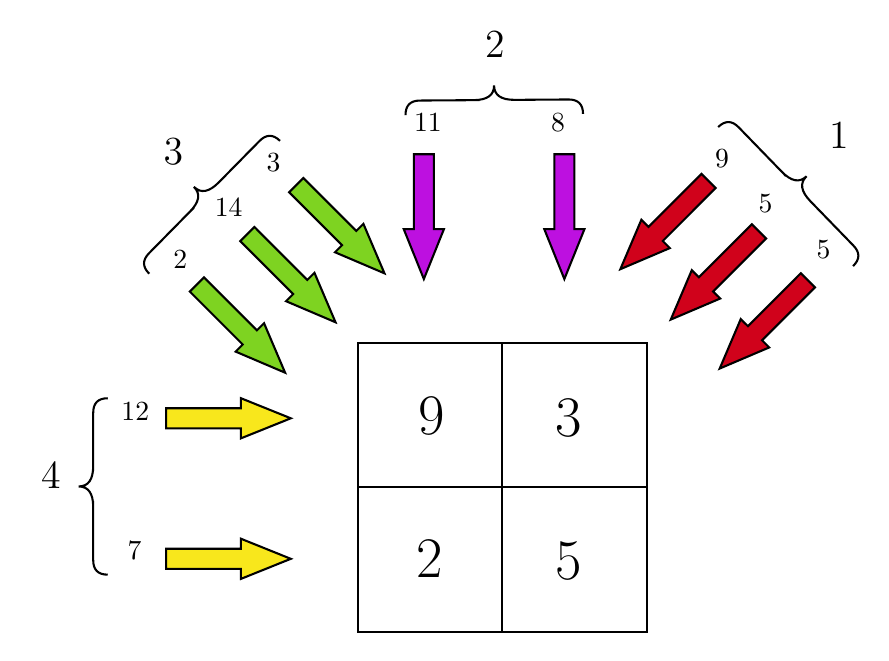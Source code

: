 

\tikzset{every picture/.style={line width=0.75pt}} %set default line width to 0.75pt        

\begin{tikzpicture}[x=0.75pt,y=0.75pt,yscale=-1,xscale=1]
%uncomment if require: \path (0,326); %set diagram left start at 0, and has height of 326

%Right Arrow [id:dp38431386514213384] 
\draw  [fill={rgb, 255:red, 248; green, 231; blue, 28 }  ,fill opacity=1 ] (79,178.19) -- (115.06,178.19) -- (115.06,173.35) -- (139.1,183.03) -- (115.06,192.7) -- (115.06,187.86) -- (79,187.86) -- cycle ;
%Right Arrow [id:dp5097323631814934] 
\draw  [fill={rgb, 255:red, 248; green, 231; blue, 28 }  ,fill opacity=1 ] (79,245.89) -- (115.06,245.89) -- (115.06,241.05) -- (139.1,250.73) -- (115.06,260.4) -- (115.06,255.56) -- (79,255.56) -- cycle ;

%Shape: Square [id:dp9700058508659903] 
\draw   (171.37,146.63) -- (241,146.63) -- (241,216.27) -- (171.37,216.27) -- cycle ;
%Shape: Square [id:dp6647608231464432] 
\draw   (241,146.63) -- (310.63,146.63) -- (310.63,216.27) -- (241,216.27) -- cycle ;
%Shape: Square [id:dp9470626137808097] 
\draw   (171.37,216.27) -- (241,216.27) -- (241,285.9) -- (171.37,285.9) -- cycle ;
%Shape: Square [id:dp6934922046398575] 
\draw   (241,216.27) -- (310.63,216.27) -- (310.63,285.9) -- (241,285.9) -- cycle ;
%Right Arrow [id:dp9756427982080893] 
\draw  [fill={rgb, 255:red, 208; green, 2; blue, 27 }  ,fill opacity=1 ] (368.07,96.4) -- (342.57,121.9) -- (346,125.32) -- (322.15,135.48) -- (332.31,111.64) -- (335.73,115.06) -- (361.23,89.56) -- cycle ;
%Right Arrow [id:dp013401802634246729] 
\draw  [fill={rgb, 255:red, 208; green, 2; blue, 27 }  ,fill opacity=1 ] (391.65,119.98) -- (366.16,145.48) -- (369.58,148.9) -- (345.74,159.06) -- (355.89,135.22) -- (359.32,138.64) -- (384.81,113.14) -- cycle ;
%Right Arrow [id:dp05343926392193121] 
\draw  [fill={rgb, 255:red, 208; green, 2; blue, 27 }  ,fill opacity=1 ] (343.78,72.11) -- (318.29,97.61) -- (321.71,101.03) -- (297.87,111.19) -- (308.02,87.35) -- (311.44,90.77) -- (336.94,65.27) -- cycle ;

%Right Arrow [id:dp9535963760890628] 
\draw  [fill={rgb, 255:red, 126; green, 211; blue, 33 }  ,fill opacity=1 ] (121.58,90.85) -- (147.07,116.35) -- (150.49,112.93) -- (160.65,136.77) -- (136.81,126.61) -- (140.23,123.19) -- (114.73,97.69) -- cycle ;
%Right Arrow [id:dp25151810595171387] 
\draw  [fill={rgb, 255:red, 126; green, 211; blue, 33 }  ,fill opacity=1 ] (145.16,67.27) -- (170.66,92.77) -- (174.08,89.35) -- (184.23,113.19) -- (160.39,103.03) -- (163.81,99.61) -- (138.32,74.11) -- cycle ;
%Right Arrow [id:dp6111481595320248] 
\draw  [fill={rgb, 255:red, 126; green, 211; blue, 33 }  ,fill opacity=1 ] (97.29,115.14) -- (122.78,140.64) -- (126.21,137.22) -- (136.36,161.06) -- (112.52,150.9) -- (115.94,147.48) -- (90.45,121.98) -- cycle ;

%Right Arrow [id:dp04606191955719341] 
\draw  [fill={rgb, 255:red, 189; green, 16; blue, 224 }  ,fill opacity=1 ] (275.74,55.83) -- (275.74,91.89) -- (280.58,91.89) -- (270.9,115.93) -- (261.23,91.89) -- (266.06,91.89) -- (266.06,55.83) -- cycle ;
%Right Arrow [id:dp3855216550911046] 
\draw  [fill={rgb, 255:red, 189; green, 16; blue, 224 }  ,fill opacity=1 ] (208.04,55.83) -- (208.04,91.89) -- (212.88,91.89) -- (203.2,115.93) -- (193.52,91.89) -- (198.36,91.89) -- (198.36,55.83) -- cycle ;

%Shape: Brace [id:dp5692668571745138] 
\draw   (410,109.7) .. controls (413.35,106.45) and (413.4,103.15) .. (410.15,99.8) -- (389.49,78.5) .. controls (384.85,73.71) and (384.2,69.7) .. (387.55,66.45) .. controls (384.2,69.7) and (380.21,68.93) .. (375.56,64.15)(377.65,66.3) -- (354.9,42.85) .. controls (351.65,39.5) and (348.35,39.45) .. (345,42.7) ;
%Shape: Brace [id:dp9232322927362777] 
\draw   (279.9,36.37) .. controls (279.87,31.7) and (277.52,29.39) .. (272.85,29.42) -- (247.08,29.61) .. controls (240.41,29.66) and (237.06,27.35) .. (237.03,22.68) .. controls (237.06,27.35) and (233.75,29.7) .. (227.08,29.75)(230.08,29.73) -- (201.32,29.94) .. controls (196.65,29.97) and (194.34,32.32) .. (194.37,36.99) ;
%Shape: Brace [id:dp9305641238645976] 
\draw   (133.9,49.37) .. controls (130.57,46.1) and (127.27,46.12) .. (124,49.44) -- (104.43,69.33) .. controls (99.75,74.08) and (95.75,74.82) .. (92.42,71.54) .. controls (95.75,74.82) and (95.07,78.83) .. (90.4,83.58)(92.5,81.44) -- (70.82,103.47) .. controls (67.55,106.79) and (67.57,110.09) .. (70.9,113.37) ;
%Shape: Brace [id:dp8370829272018719] 
\draw   (50.9,173.37) .. controls (46.23,173.37) and (43.9,175.7) .. (43.9,180.37) -- (43.9,205.87) .. controls (43.9,212.54) and (41.57,215.87) .. (36.9,215.87) .. controls (41.57,215.87) and (43.9,219.2) .. (43.9,225.87)(43.9,222.87) -- (43.9,251.37) .. controls (43.9,256.04) and (46.23,258.37) .. (50.9,258.37) ;

% Text Node
\draw (199,171.33) node [anchor=north west][inner sep=0.75pt]  [font=\huge]  {$9$};
% Text Node
\draw (265,172.33) node [anchor=north west][inner sep=0.75pt]  [font=\huge]  {$3$};
% Text Node
\draw (198,240.33) node [anchor=north west][inner sep=0.75pt]  [font=\huge]  {$2$};
% Text Node
\draw (265,241.33) node [anchor=north west][inner sep=0.75pt]  [font=\huge]  {$5$};
% Text Node
\draw (397,39.33) node [anchor=north west][inner sep=0.75pt]  [font=\Large]  {$1$};
% Text Node
\draw (231.27,-4.67) node [anchor=north west][inner sep=0.75pt]  [font=\Large]  {$2$};
% Text Node
\draw (76.27,47.1) node [anchor=north west][inner sep=0.75pt]  [font=\Large]  {$3$};
% Text Node
\draw (17.27,203.1) node [anchor=north west][inner sep=0.75pt]  [font=\Large]  {$4$};
% Text Node
\draw (342,51.93) node [anchor=north west][inner sep=0.75pt]    {$9$};
% Text Node
\draw (363,73.93) node [anchor=north west][inner sep=0.75pt]    {$5$};
% Text Node
\draw (391,95.93) node [anchor=north west][inner sep=0.75pt]    {$5$};
% Text Node
\draw (197,34.93) node [anchor=north west][inner sep=0.75pt]    {$11$};
% Text Node
\draw (263,34.93) node [anchor=north west][inner sep=0.75pt]    {$8$};
% Text Node
\draw (81,100.93) node [anchor=north west][inner sep=0.75pt]    {$2$};
% Text Node
\draw (101,75.93) node [anchor=north west][inner sep=0.75pt]    {$14$};
% Text Node
\draw (126,53.93) node [anchor=north west][inner sep=0.75pt]    {$3$};
% Text Node
\draw (56,173.93) node [anchor=north west][inner sep=0.75pt]    {$12$};
% Text Node
\draw (59,240.93) node [anchor=north west][inner sep=0.75pt]    {$7$};


\end{tikzpicture}
